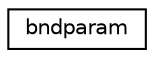 digraph "Graphical Class Hierarchy"
{
 // LATEX_PDF_SIZE
  edge [fontname="Helvetica",fontsize="10",labelfontname="Helvetica",labelfontsize="10"];
  node [fontname="Helvetica",fontsize="10",shape=record];
  rankdir="LR";
  Node0 [label="bndparam",height=0.2,width=0.4,color="black", fillcolor="white", style="filled",URL="$classbndparam.html",tooltip=" "];
}
